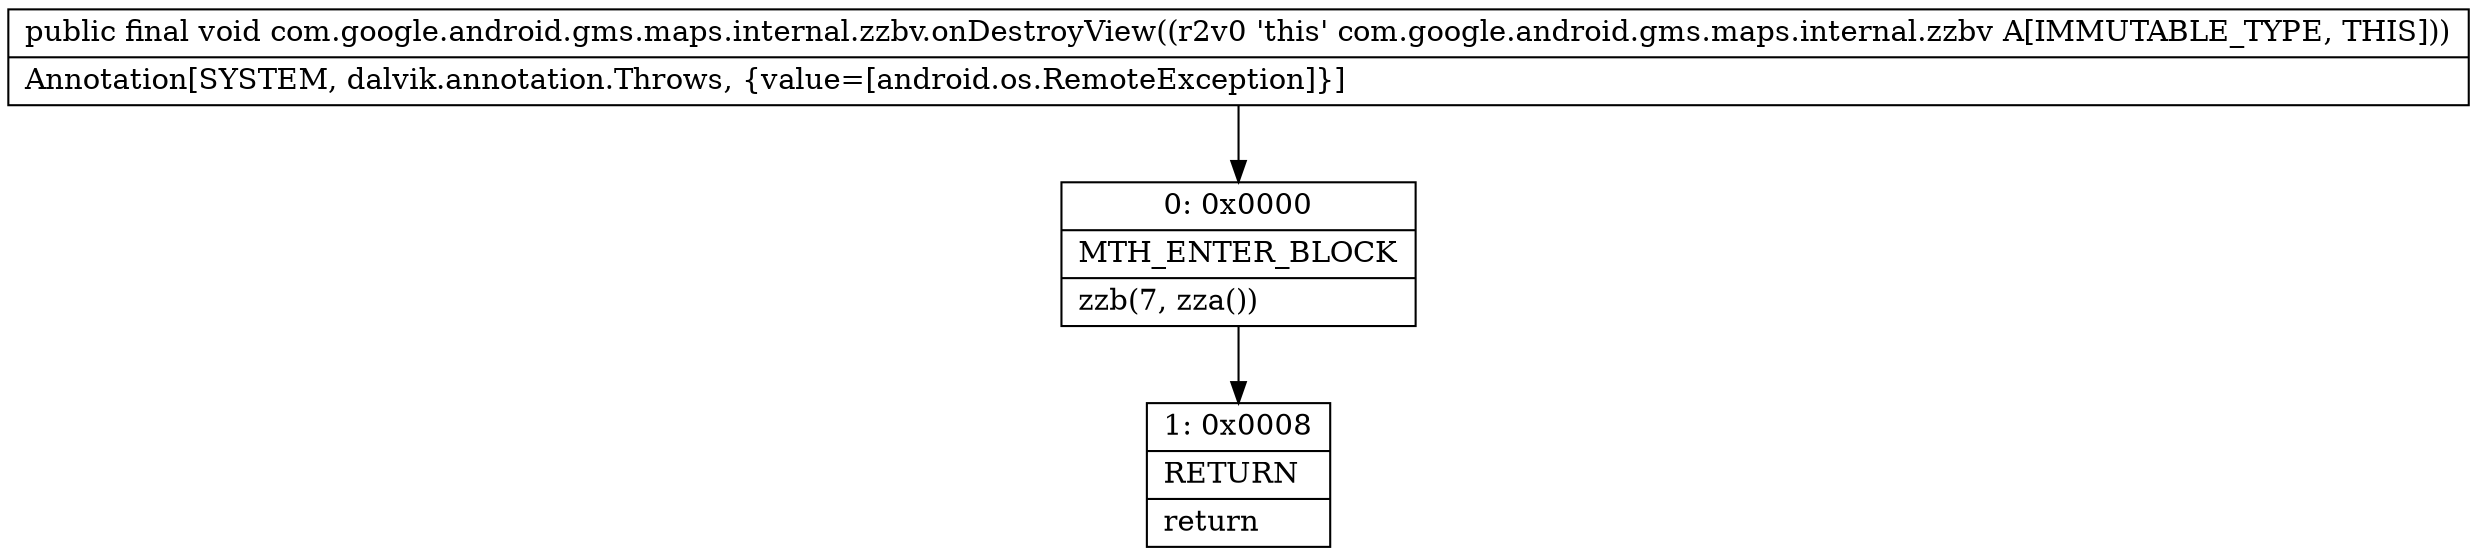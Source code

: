 digraph "CFG forcom.google.android.gms.maps.internal.zzbv.onDestroyView()V" {
Node_0 [shape=record,label="{0\:\ 0x0000|MTH_ENTER_BLOCK\l|zzb(7, zza())\l}"];
Node_1 [shape=record,label="{1\:\ 0x0008|RETURN\l|return\l}"];
MethodNode[shape=record,label="{public final void com.google.android.gms.maps.internal.zzbv.onDestroyView((r2v0 'this' com.google.android.gms.maps.internal.zzbv A[IMMUTABLE_TYPE, THIS]))  | Annotation[SYSTEM, dalvik.annotation.Throws, \{value=[android.os.RemoteException]\}]\l}"];
MethodNode -> Node_0;
Node_0 -> Node_1;
}


